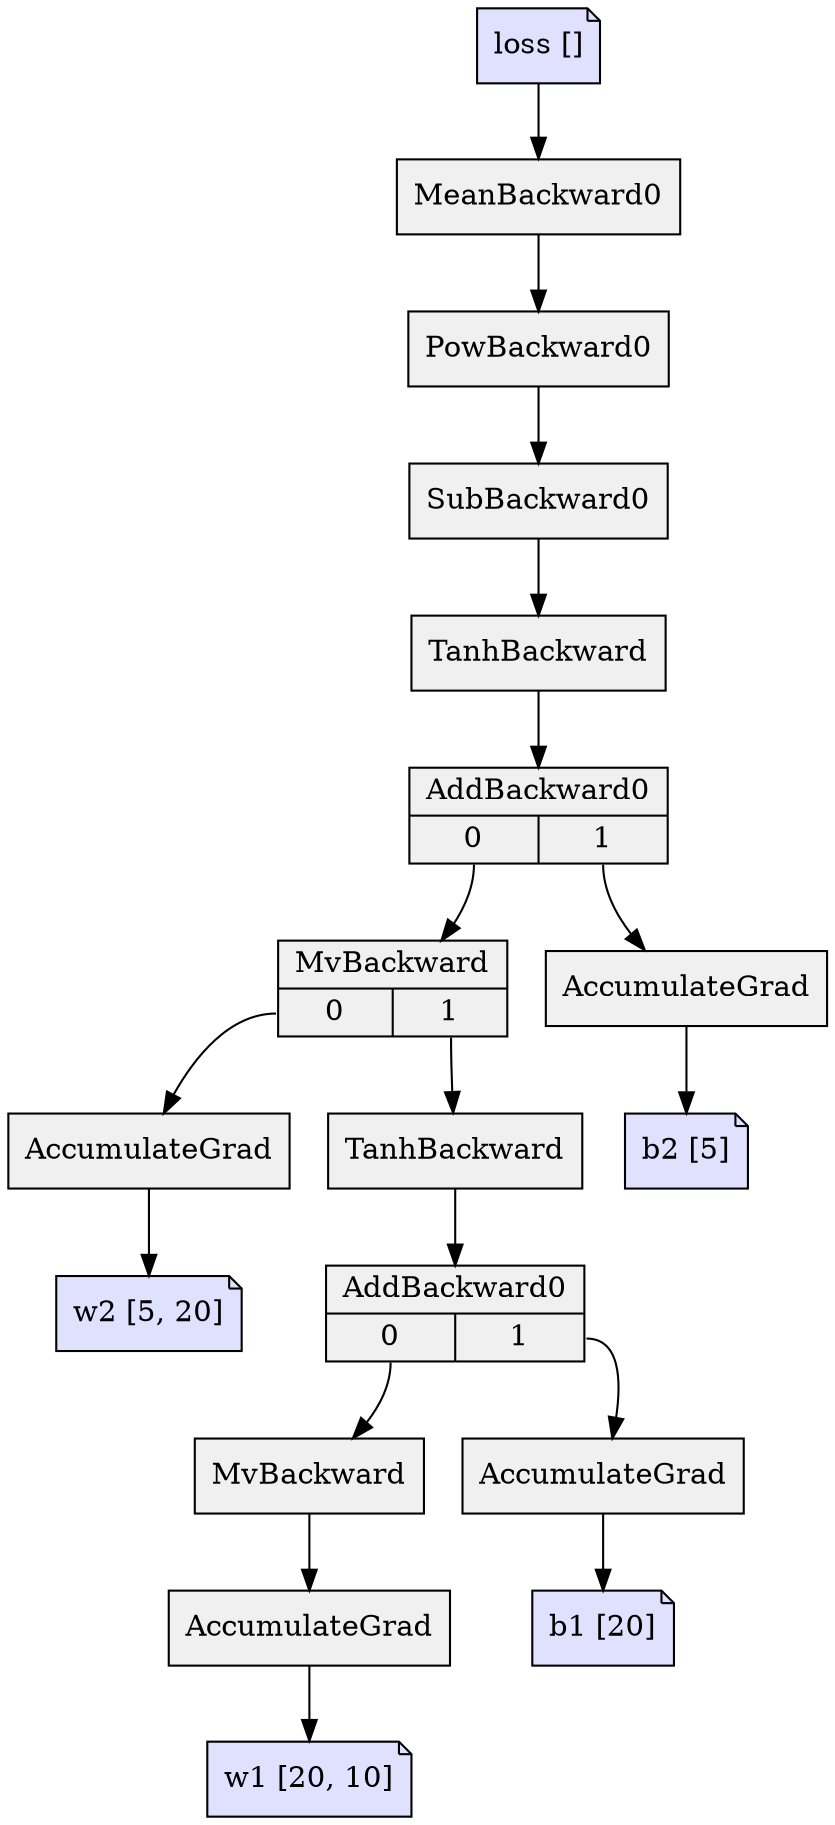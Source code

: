 digraph{
  1 [shape=note,style=filled, fillcolor="#e0e0ff",label="loss []"]
  2 [shape=record,style=filled, fillcolor="#f0f0f0",label="{ MeanBackward0 }"]
  3 [shape=record,style=filled, fillcolor="#f0f0f0",label="{ PowBackward0 }"]
  4 [shape=record,style=filled, fillcolor="#f0f0f0",label="{ SubBackward0 }"]
  5 [shape=record,style=filled, fillcolor="#f0f0f0",label="{ TanhBackward }"]
  6 [shape=record,style=filled, fillcolor="#f0f0f0",label="{ AddBackward0 | { <output0> 0 | <output1> 1 }  }"]
  7 [shape=record,style=filled, fillcolor="#f0f0f0",label="{ MvBackward | { <output0> 0 | <output1> 1 }  }"]
  8 [shape=record,style=filled, fillcolor="#f0f0f0",label="{ AccumulateGrad }"]
  9 [shape=note,style=filled, fillcolor="#e0e0ff",label="w2 [5, 20]"]
  10 [shape=record,style=filled, fillcolor="#f0f0f0",label="{ TanhBackward }"]
  11 [shape=record,style=filled, fillcolor="#f0f0f0",label="{ AddBackward0 | { <output0> 0 | <output1> 1 }  }"]
  12 [shape=record,style=filled, fillcolor="#f0f0f0",label="{ MvBackward }"]
  13 [shape=record,style=filled, fillcolor="#f0f0f0",label="{ AccumulateGrad }"]
  14 [shape=note,style=filled, fillcolor="#e0e0ff",label="w1 [20, 10]"]
  15 [shape=record,style=filled, fillcolor="#f0f0f0",label="{ AccumulateGrad }"]
  16 [shape=note,style=filled, fillcolor="#e0e0ff",label="b1 [20]"]
  17 [shape=record,style=filled, fillcolor="#f0f0f0",label="{ AccumulateGrad }"]
  18 [shape=note,style=filled, fillcolor="#e0e0ff",label="b2 [5]"]
  8 -> 9
  7:output0 -> 8
  13 -> 14
  12 -> 13
  11:output0 -> 12
  15 -> 16
  11:output1 -> 15
  10 -> 11
  7:output1 -> 10
  6:output0 -> 7
  17 -> 18
  6:output1 -> 17
  5 -> 6
  4 -> 5
  3 -> 4
  2 -> 3
  1 -> 2
}
